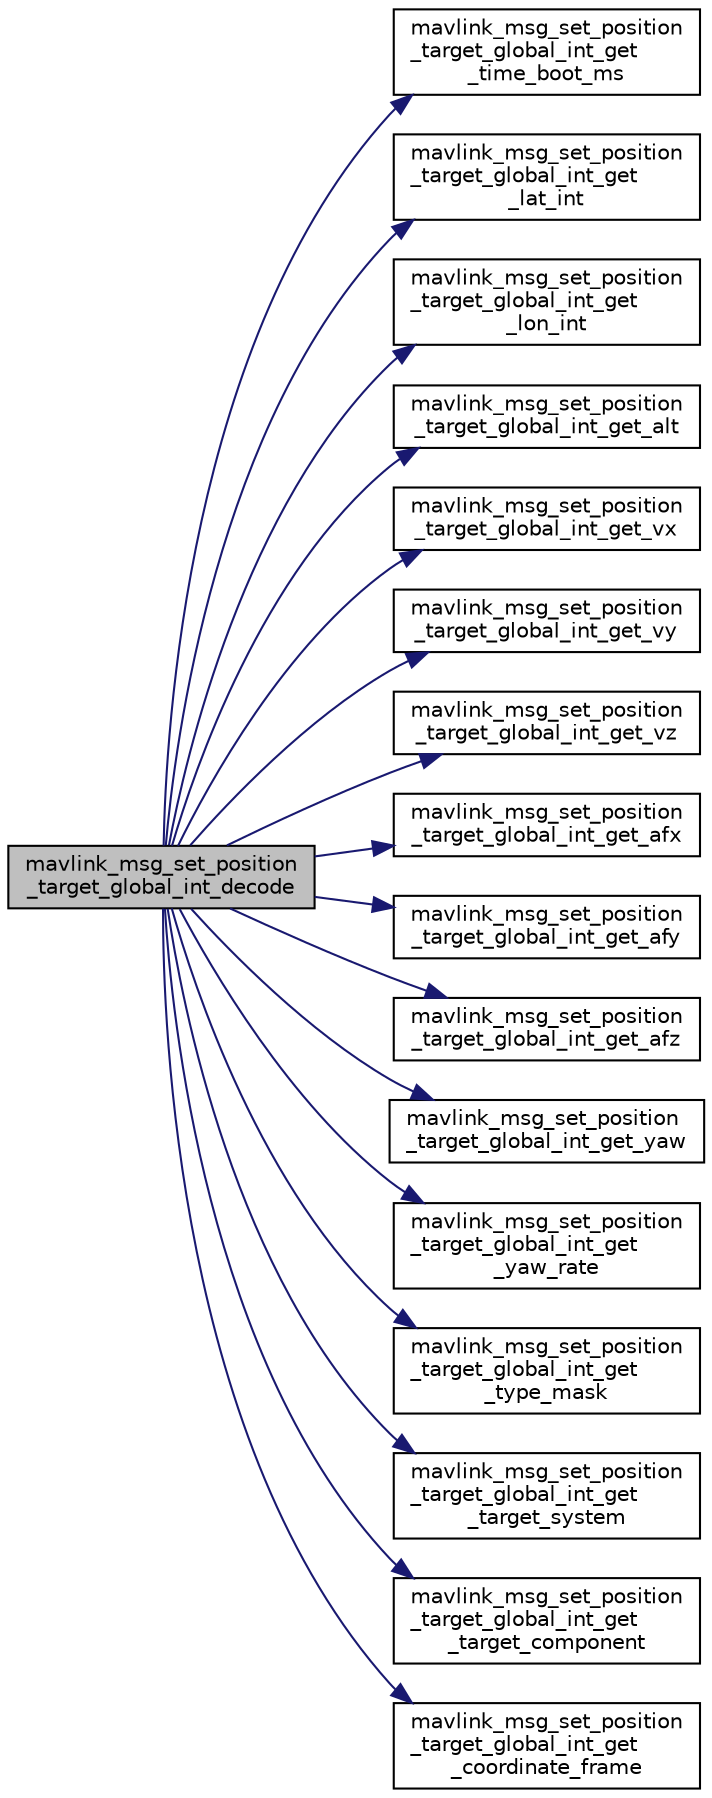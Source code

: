 digraph "mavlink_msg_set_position_target_global_int_decode"
{
 // INTERACTIVE_SVG=YES
  edge [fontname="Helvetica",fontsize="10",labelfontname="Helvetica",labelfontsize="10"];
  node [fontname="Helvetica",fontsize="10",shape=record];
  rankdir="LR";
  Node1 [label="mavlink_msg_set_position\l_target_global_int_decode",height=0.2,width=0.4,color="black", fillcolor="grey75", style="filled" fontcolor="black"];
  Node1 -> Node2 [color="midnightblue",fontsize="10",style="solid",fontname="Helvetica"];
  Node2 [label="mavlink_msg_set_position\l_target_global_int_get\l_time_boot_ms",height=0.2,width=0.4,color="black", fillcolor="white", style="filled",URL="$mavlink__msg__set__position__target__global__int_8h.html#a1a42ab943d7bd1e1aa12c6983da14180",tooltip="Send a set_position_target_global_int message. "];
  Node1 -> Node3 [color="midnightblue",fontsize="10",style="solid",fontname="Helvetica"];
  Node3 [label="mavlink_msg_set_position\l_target_global_int_get\l_lat_int",height=0.2,width=0.4,color="black", fillcolor="white", style="filled",URL="$mavlink__msg__set__position__target__global__int_8h.html#a458bd218cd96fda5624fbb9f91e5eb7f",tooltip="Get field lat_int from set_position_target_global_int message. "];
  Node1 -> Node4 [color="midnightblue",fontsize="10",style="solid",fontname="Helvetica"];
  Node4 [label="mavlink_msg_set_position\l_target_global_int_get\l_lon_int",height=0.2,width=0.4,color="black", fillcolor="white", style="filled",URL="$mavlink__msg__set__position__target__global__int_8h.html#a42c952e79963b67eb2bbdea3b3084eb7",tooltip="Get field lon_int from set_position_target_global_int message. "];
  Node1 -> Node5 [color="midnightblue",fontsize="10",style="solid",fontname="Helvetica"];
  Node5 [label="mavlink_msg_set_position\l_target_global_int_get_alt",height=0.2,width=0.4,color="black", fillcolor="white", style="filled",URL="$mavlink__msg__set__position__target__global__int_8h.html#a8d127c4c9a2fb8d4d1648c2a7f6137e4",tooltip="Get field alt from set_position_target_global_int message. "];
  Node1 -> Node6 [color="midnightblue",fontsize="10",style="solid",fontname="Helvetica"];
  Node6 [label="mavlink_msg_set_position\l_target_global_int_get_vx",height=0.2,width=0.4,color="black", fillcolor="white", style="filled",URL="$mavlink__msg__set__position__target__global__int_8h.html#af8ab9935066302ff5c20730220c142b2",tooltip="Get field vx from set_position_target_global_int message. "];
  Node1 -> Node7 [color="midnightblue",fontsize="10",style="solid",fontname="Helvetica"];
  Node7 [label="mavlink_msg_set_position\l_target_global_int_get_vy",height=0.2,width=0.4,color="black", fillcolor="white", style="filled",URL="$mavlink__msg__set__position__target__global__int_8h.html#a467c97e17950a8db19239fc05b56da5c",tooltip="Get field vy from set_position_target_global_int message. "];
  Node1 -> Node8 [color="midnightblue",fontsize="10",style="solid",fontname="Helvetica"];
  Node8 [label="mavlink_msg_set_position\l_target_global_int_get_vz",height=0.2,width=0.4,color="black", fillcolor="white", style="filled",URL="$mavlink__msg__set__position__target__global__int_8h.html#a92fa5582e0751815ad6a10d2a7c2222a",tooltip="Get field vz from set_position_target_global_int message. "];
  Node1 -> Node9 [color="midnightblue",fontsize="10",style="solid",fontname="Helvetica"];
  Node9 [label="mavlink_msg_set_position\l_target_global_int_get_afx",height=0.2,width=0.4,color="black", fillcolor="white", style="filled",URL="$mavlink__msg__set__position__target__global__int_8h.html#abc99b9457453613ea2dece98366e6850",tooltip="Get field afx from set_position_target_global_int message. "];
  Node1 -> Node10 [color="midnightblue",fontsize="10",style="solid",fontname="Helvetica"];
  Node10 [label="mavlink_msg_set_position\l_target_global_int_get_afy",height=0.2,width=0.4,color="black", fillcolor="white", style="filled",URL="$mavlink__msg__set__position__target__global__int_8h.html#aa9ad27ad5bf6f22f0f36da3e12affafe",tooltip="Get field afy from set_position_target_global_int message. "];
  Node1 -> Node11 [color="midnightblue",fontsize="10",style="solid",fontname="Helvetica"];
  Node11 [label="mavlink_msg_set_position\l_target_global_int_get_afz",height=0.2,width=0.4,color="black", fillcolor="white", style="filled",URL="$mavlink__msg__set__position__target__global__int_8h.html#a5bf63ff8bb1c3f055f06281800a718b1",tooltip="Get field afz from set_position_target_global_int message. "];
  Node1 -> Node12 [color="midnightblue",fontsize="10",style="solid",fontname="Helvetica"];
  Node12 [label="mavlink_msg_set_position\l_target_global_int_get_yaw",height=0.2,width=0.4,color="black", fillcolor="white", style="filled",URL="$mavlink__msg__set__position__target__global__int_8h.html#ad855c83b0798db9cbe5895cff84c2622",tooltip="Get field yaw from set_position_target_global_int message. "];
  Node1 -> Node13 [color="midnightblue",fontsize="10",style="solid",fontname="Helvetica"];
  Node13 [label="mavlink_msg_set_position\l_target_global_int_get\l_yaw_rate",height=0.2,width=0.4,color="black", fillcolor="white", style="filled",URL="$mavlink__msg__set__position__target__global__int_8h.html#ab04c70374e99372b5c64b8858542887c",tooltip="Get field yaw_rate from set_position_target_global_int message. "];
  Node1 -> Node14 [color="midnightblue",fontsize="10",style="solid",fontname="Helvetica"];
  Node14 [label="mavlink_msg_set_position\l_target_global_int_get\l_type_mask",height=0.2,width=0.4,color="black", fillcolor="white", style="filled",URL="$mavlink__msg__set__position__target__global__int_8h.html#a3bdda5c92ebeed5cb1499fdb97c22d8b",tooltip="Get field type_mask from set_position_target_global_int message. "];
  Node1 -> Node15 [color="midnightblue",fontsize="10",style="solid",fontname="Helvetica"];
  Node15 [label="mavlink_msg_set_position\l_target_global_int_get\l_target_system",height=0.2,width=0.4,color="black", fillcolor="white", style="filled",URL="$mavlink__msg__set__position__target__global__int_8h.html#a35af3722b651e8d82a9ac4aeda7d6647",tooltip="Get field target_system from set_position_target_global_int message. "];
  Node1 -> Node16 [color="midnightblue",fontsize="10",style="solid",fontname="Helvetica"];
  Node16 [label="mavlink_msg_set_position\l_target_global_int_get\l_target_component",height=0.2,width=0.4,color="black", fillcolor="white", style="filled",URL="$mavlink__msg__set__position__target__global__int_8h.html#a0d497ab3dda601ec07006fe786cf9492",tooltip="Get field target_component from set_position_target_global_int message. "];
  Node1 -> Node17 [color="midnightblue",fontsize="10",style="solid",fontname="Helvetica"];
  Node17 [label="mavlink_msg_set_position\l_target_global_int_get\l_coordinate_frame",height=0.2,width=0.4,color="black", fillcolor="white", style="filled",URL="$mavlink__msg__set__position__target__global__int_8h.html#abc35ac88d513101f59d6db588cf0b782",tooltip="Get field coordinate_frame from set_position_target_global_int message. "];
}
